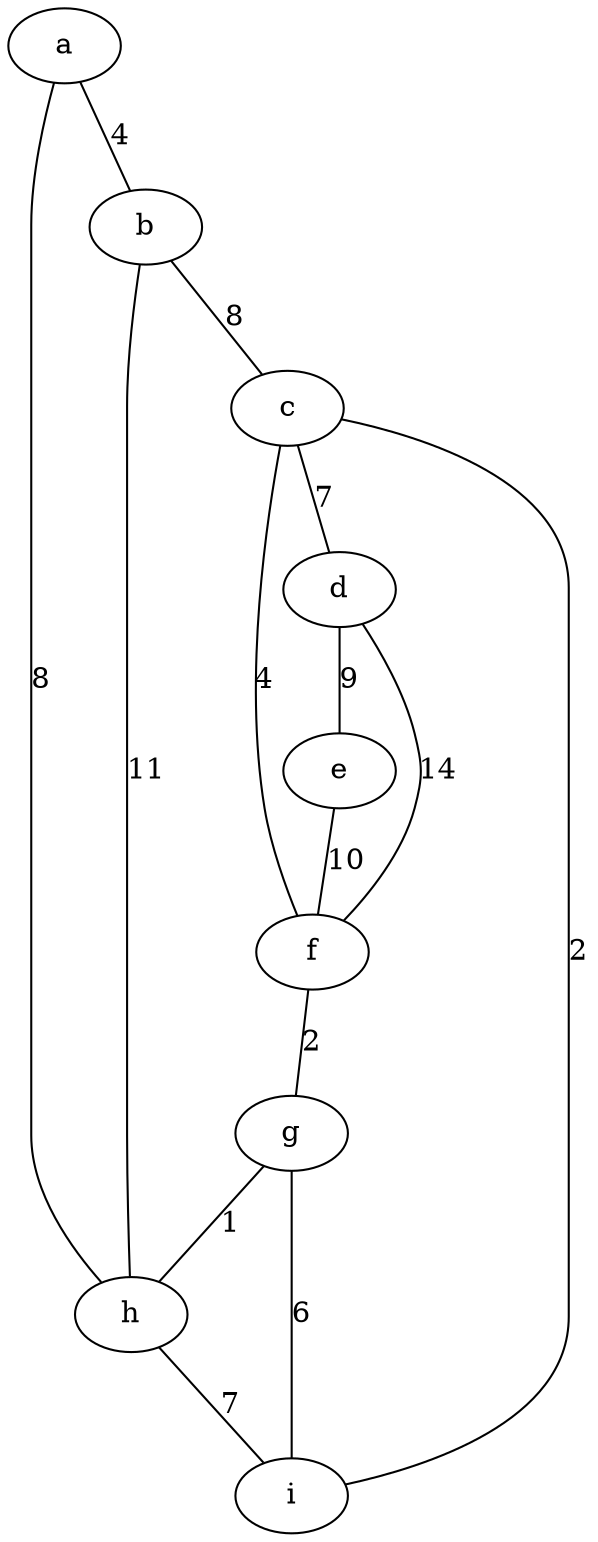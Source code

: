 graph {
	c -- f[label="4"];
	c -- d[label="7"];
	d -- f[label="14"];
	d -- e[label="9"];
	e -- f[label="10"];
	f -- g[label="2"];
	g -- h[label="1"];
	g -- i[label="6"];
	h -- i[label="7"];
	a -- b[label="4"];
	a -- h[label="8"];
	b -- h[label="11"];
	b -- c[label="8"];
	c -- i[label="2"];
}
